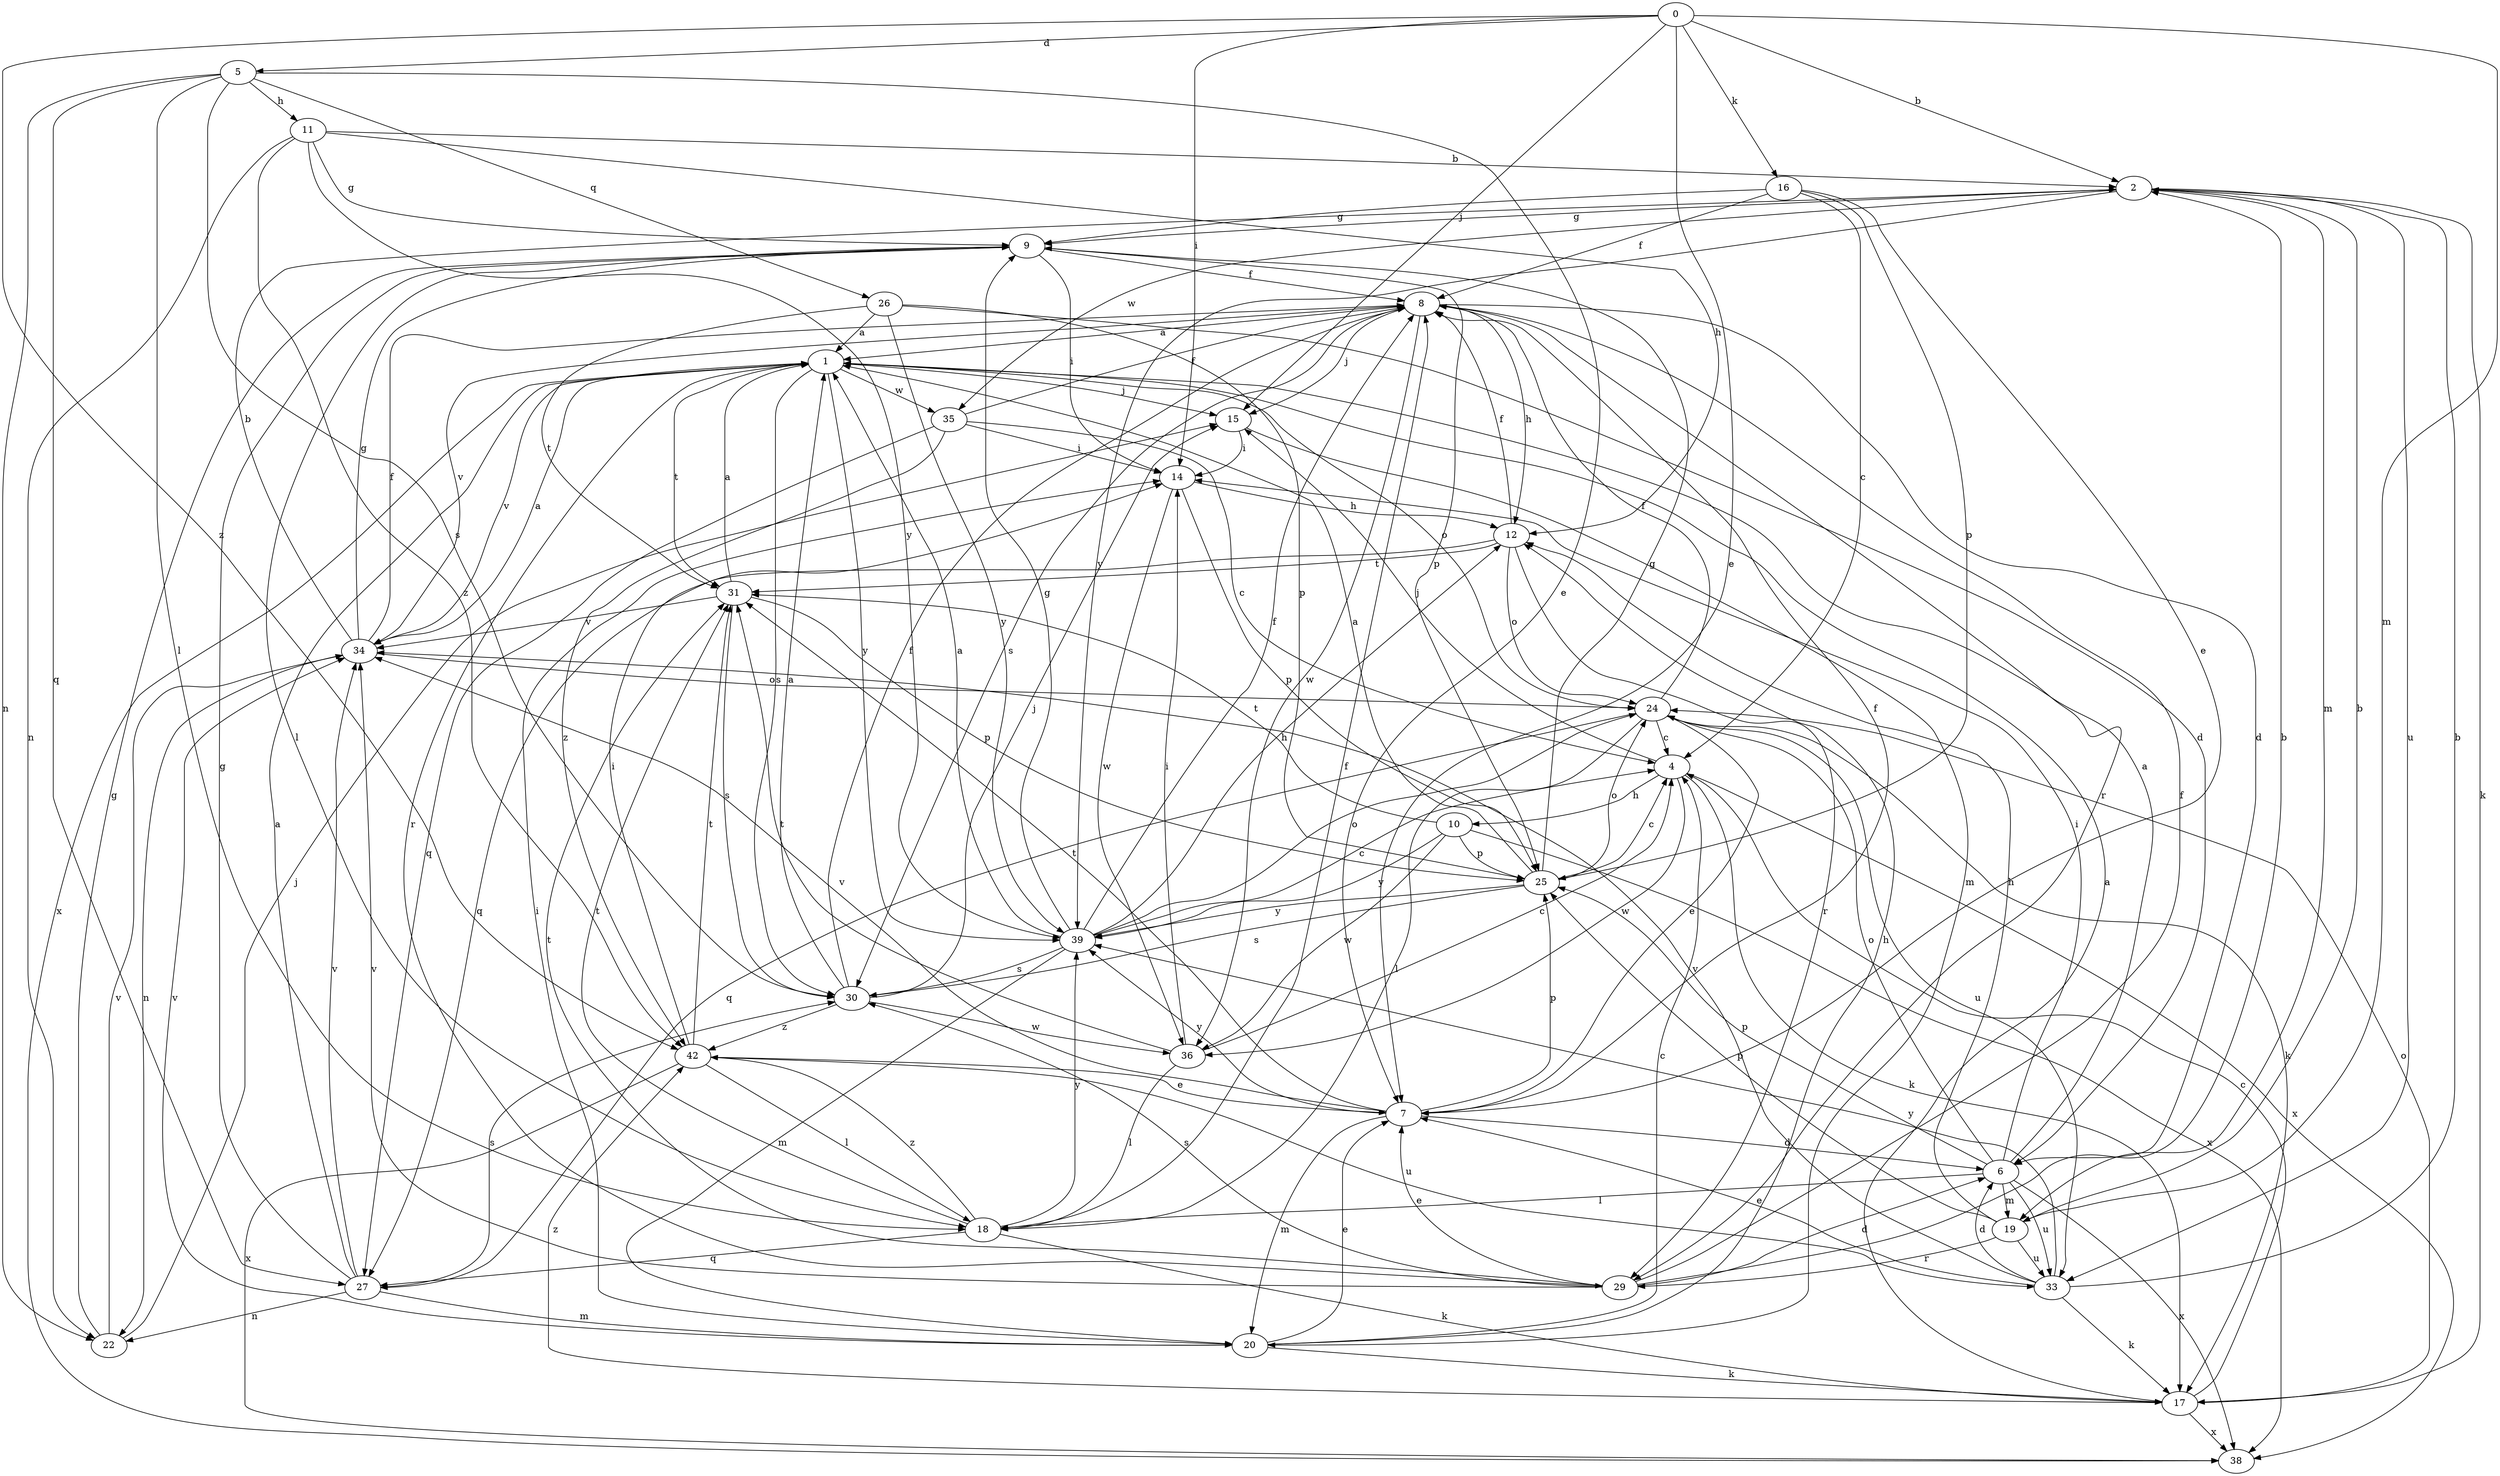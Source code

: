 strict digraph  {
0;
1;
2;
4;
5;
6;
7;
8;
9;
10;
11;
12;
14;
15;
16;
17;
18;
19;
20;
22;
24;
25;
26;
27;
29;
30;
31;
33;
34;
35;
36;
38;
39;
42;
0 -> 2  [label=b];
0 -> 5  [label=d];
0 -> 7  [label=e];
0 -> 14  [label=i];
0 -> 15  [label=j];
0 -> 16  [label=k];
0 -> 19  [label=m];
0 -> 42  [label=z];
1 -> 15  [label=j];
1 -> 24  [label=o];
1 -> 29  [label=r];
1 -> 30  [label=s];
1 -> 31  [label=t];
1 -> 34  [label=v];
1 -> 35  [label=w];
1 -> 38  [label=x];
1 -> 39  [label=y];
2 -> 9  [label=g];
2 -> 17  [label=k];
2 -> 19  [label=m];
2 -> 33  [label=u];
2 -> 35  [label=w];
2 -> 39  [label=y];
4 -> 10  [label=h];
4 -> 15  [label=j];
4 -> 17  [label=k];
4 -> 36  [label=w];
4 -> 38  [label=x];
5 -> 7  [label=e];
5 -> 11  [label=h];
5 -> 18  [label=l];
5 -> 22  [label=n];
5 -> 26  [label=q];
5 -> 27  [label=q];
5 -> 30  [label=s];
6 -> 1  [label=a];
6 -> 14  [label=i];
6 -> 18  [label=l];
6 -> 19  [label=m];
6 -> 24  [label=o];
6 -> 25  [label=p];
6 -> 33  [label=u];
6 -> 38  [label=x];
7 -> 6  [label=d];
7 -> 8  [label=f];
7 -> 20  [label=m];
7 -> 25  [label=p];
7 -> 31  [label=t];
7 -> 34  [label=v];
7 -> 39  [label=y];
8 -> 1  [label=a];
8 -> 6  [label=d];
8 -> 12  [label=h];
8 -> 15  [label=j];
8 -> 29  [label=r];
8 -> 30  [label=s];
8 -> 34  [label=v];
8 -> 36  [label=w];
9 -> 8  [label=f];
9 -> 14  [label=i];
9 -> 18  [label=l];
9 -> 25  [label=p];
10 -> 25  [label=p];
10 -> 31  [label=t];
10 -> 36  [label=w];
10 -> 38  [label=x];
10 -> 39  [label=y];
11 -> 2  [label=b];
11 -> 9  [label=g];
11 -> 12  [label=h];
11 -> 22  [label=n];
11 -> 39  [label=y];
11 -> 42  [label=z];
12 -> 8  [label=f];
12 -> 24  [label=o];
12 -> 27  [label=q];
12 -> 29  [label=r];
12 -> 31  [label=t];
14 -> 12  [label=h];
14 -> 25  [label=p];
14 -> 36  [label=w];
15 -> 14  [label=i];
15 -> 20  [label=m];
16 -> 4  [label=c];
16 -> 7  [label=e];
16 -> 8  [label=f];
16 -> 9  [label=g];
16 -> 25  [label=p];
17 -> 1  [label=a];
17 -> 4  [label=c];
17 -> 24  [label=o];
17 -> 38  [label=x];
17 -> 42  [label=z];
18 -> 8  [label=f];
18 -> 17  [label=k];
18 -> 27  [label=q];
18 -> 31  [label=t];
18 -> 39  [label=y];
18 -> 42  [label=z];
19 -> 2  [label=b];
19 -> 12  [label=h];
19 -> 25  [label=p];
19 -> 29  [label=r];
19 -> 33  [label=u];
20 -> 4  [label=c];
20 -> 7  [label=e];
20 -> 12  [label=h];
20 -> 14  [label=i];
20 -> 17  [label=k];
20 -> 34  [label=v];
22 -> 9  [label=g];
22 -> 15  [label=j];
22 -> 34  [label=v];
24 -> 4  [label=c];
24 -> 7  [label=e];
24 -> 8  [label=f];
24 -> 17  [label=k];
24 -> 18  [label=l];
24 -> 27  [label=q];
24 -> 33  [label=u];
25 -> 1  [label=a];
25 -> 4  [label=c];
25 -> 9  [label=g];
25 -> 24  [label=o];
25 -> 30  [label=s];
25 -> 39  [label=y];
26 -> 1  [label=a];
26 -> 6  [label=d];
26 -> 25  [label=p];
26 -> 31  [label=t];
26 -> 39  [label=y];
27 -> 1  [label=a];
27 -> 9  [label=g];
27 -> 20  [label=m];
27 -> 22  [label=n];
27 -> 30  [label=s];
27 -> 34  [label=v];
29 -> 2  [label=b];
29 -> 6  [label=d];
29 -> 7  [label=e];
29 -> 8  [label=f];
29 -> 30  [label=s];
29 -> 31  [label=t];
29 -> 34  [label=v];
30 -> 1  [label=a];
30 -> 8  [label=f];
30 -> 15  [label=j];
30 -> 36  [label=w];
30 -> 42  [label=z];
31 -> 1  [label=a];
31 -> 25  [label=p];
31 -> 30  [label=s];
31 -> 34  [label=v];
33 -> 2  [label=b];
33 -> 6  [label=d];
33 -> 7  [label=e];
33 -> 17  [label=k];
33 -> 34  [label=v];
33 -> 39  [label=y];
34 -> 1  [label=a];
34 -> 2  [label=b];
34 -> 8  [label=f];
34 -> 9  [label=g];
34 -> 22  [label=n];
34 -> 24  [label=o];
35 -> 4  [label=c];
35 -> 8  [label=f];
35 -> 14  [label=i];
35 -> 27  [label=q];
35 -> 42  [label=z];
36 -> 4  [label=c];
36 -> 14  [label=i];
36 -> 18  [label=l];
36 -> 31  [label=t];
39 -> 1  [label=a];
39 -> 4  [label=c];
39 -> 8  [label=f];
39 -> 9  [label=g];
39 -> 12  [label=h];
39 -> 20  [label=m];
39 -> 24  [label=o];
39 -> 30  [label=s];
42 -> 7  [label=e];
42 -> 14  [label=i];
42 -> 18  [label=l];
42 -> 31  [label=t];
42 -> 33  [label=u];
42 -> 38  [label=x];
}
